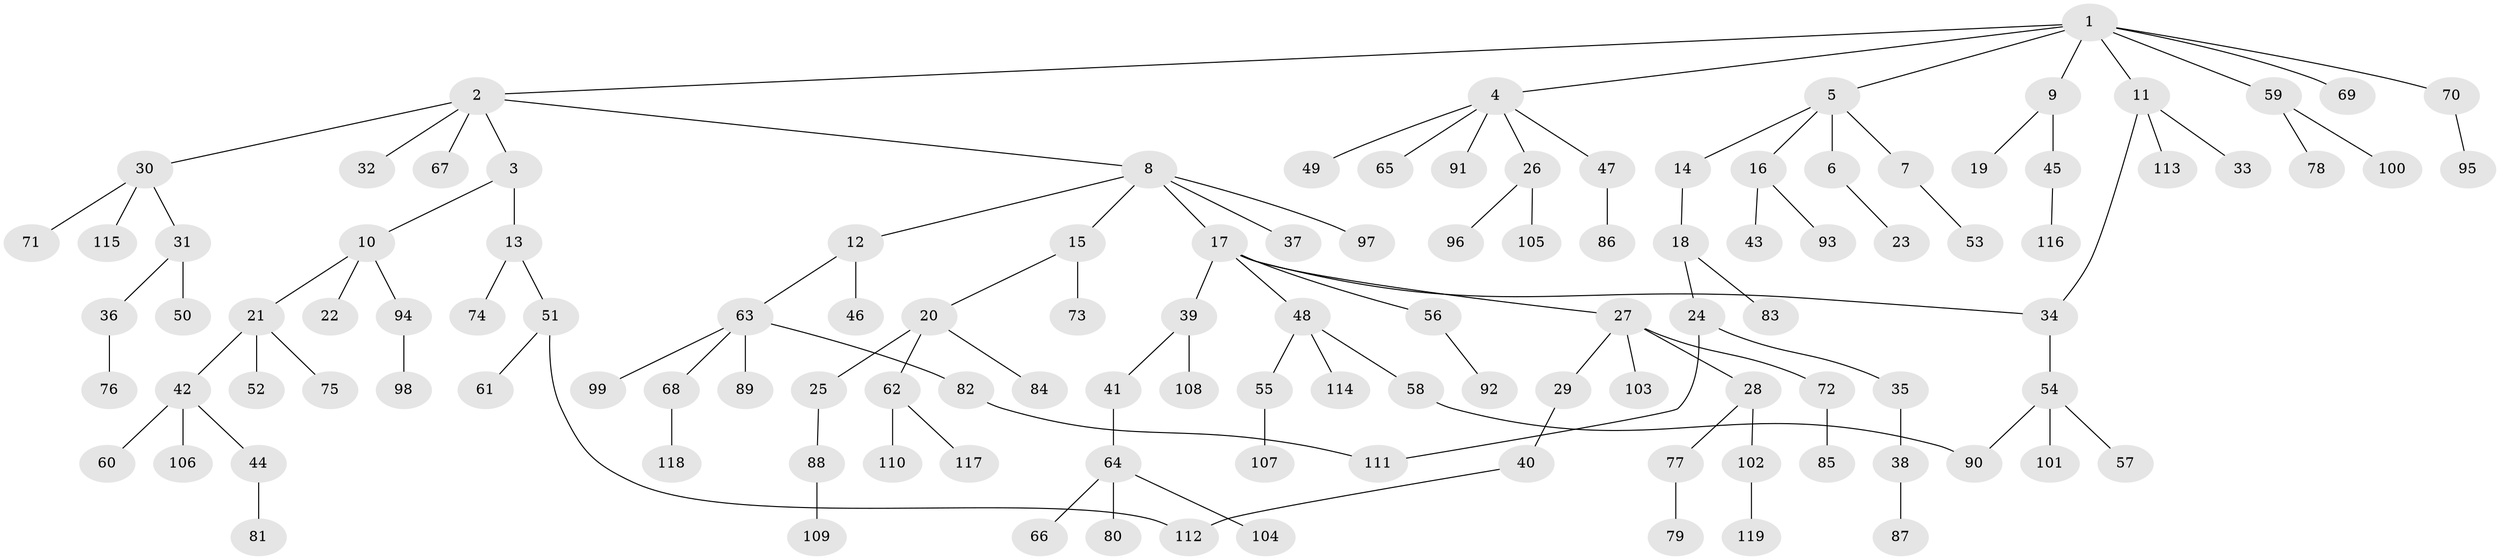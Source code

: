 // Generated by graph-tools (version 1.1) at 2025/10/02/27/25 16:10:53]
// undirected, 119 vertices, 122 edges
graph export_dot {
graph [start="1"]
  node [color=gray90,style=filled];
  1;
  2;
  3;
  4;
  5;
  6;
  7;
  8;
  9;
  10;
  11;
  12;
  13;
  14;
  15;
  16;
  17;
  18;
  19;
  20;
  21;
  22;
  23;
  24;
  25;
  26;
  27;
  28;
  29;
  30;
  31;
  32;
  33;
  34;
  35;
  36;
  37;
  38;
  39;
  40;
  41;
  42;
  43;
  44;
  45;
  46;
  47;
  48;
  49;
  50;
  51;
  52;
  53;
  54;
  55;
  56;
  57;
  58;
  59;
  60;
  61;
  62;
  63;
  64;
  65;
  66;
  67;
  68;
  69;
  70;
  71;
  72;
  73;
  74;
  75;
  76;
  77;
  78;
  79;
  80;
  81;
  82;
  83;
  84;
  85;
  86;
  87;
  88;
  89;
  90;
  91;
  92;
  93;
  94;
  95;
  96;
  97;
  98;
  99;
  100;
  101;
  102;
  103;
  104;
  105;
  106;
  107;
  108;
  109;
  110;
  111;
  112;
  113;
  114;
  115;
  116;
  117;
  118;
  119;
  1 -- 2;
  1 -- 4;
  1 -- 5;
  1 -- 9;
  1 -- 11;
  1 -- 59;
  1 -- 69;
  1 -- 70;
  2 -- 3;
  2 -- 8;
  2 -- 30;
  2 -- 32;
  2 -- 67;
  3 -- 10;
  3 -- 13;
  4 -- 26;
  4 -- 47;
  4 -- 49;
  4 -- 65;
  4 -- 91;
  5 -- 6;
  5 -- 7;
  5 -- 14;
  5 -- 16;
  6 -- 23;
  7 -- 53;
  8 -- 12;
  8 -- 15;
  8 -- 17;
  8 -- 37;
  8 -- 97;
  9 -- 19;
  9 -- 45;
  10 -- 21;
  10 -- 22;
  10 -- 94;
  11 -- 33;
  11 -- 34;
  11 -- 113;
  12 -- 46;
  12 -- 63;
  13 -- 51;
  13 -- 74;
  14 -- 18;
  15 -- 20;
  15 -- 73;
  16 -- 43;
  16 -- 93;
  17 -- 27;
  17 -- 39;
  17 -- 48;
  17 -- 56;
  17 -- 34;
  18 -- 24;
  18 -- 83;
  20 -- 25;
  20 -- 62;
  20 -- 84;
  21 -- 42;
  21 -- 52;
  21 -- 75;
  24 -- 35;
  24 -- 111;
  25 -- 88;
  26 -- 96;
  26 -- 105;
  27 -- 28;
  27 -- 29;
  27 -- 72;
  27 -- 103;
  28 -- 77;
  28 -- 102;
  29 -- 40;
  30 -- 31;
  30 -- 71;
  30 -- 115;
  31 -- 36;
  31 -- 50;
  34 -- 54;
  35 -- 38;
  36 -- 76;
  38 -- 87;
  39 -- 41;
  39 -- 108;
  40 -- 112;
  41 -- 64;
  42 -- 44;
  42 -- 60;
  42 -- 106;
  44 -- 81;
  45 -- 116;
  47 -- 86;
  48 -- 55;
  48 -- 58;
  48 -- 114;
  51 -- 61;
  51 -- 112;
  54 -- 57;
  54 -- 90;
  54 -- 101;
  55 -- 107;
  56 -- 92;
  58 -- 90;
  59 -- 78;
  59 -- 100;
  62 -- 110;
  62 -- 117;
  63 -- 68;
  63 -- 82;
  63 -- 89;
  63 -- 99;
  64 -- 66;
  64 -- 80;
  64 -- 104;
  68 -- 118;
  70 -- 95;
  72 -- 85;
  77 -- 79;
  82 -- 111;
  88 -- 109;
  94 -- 98;
  102 -- 119;
}
